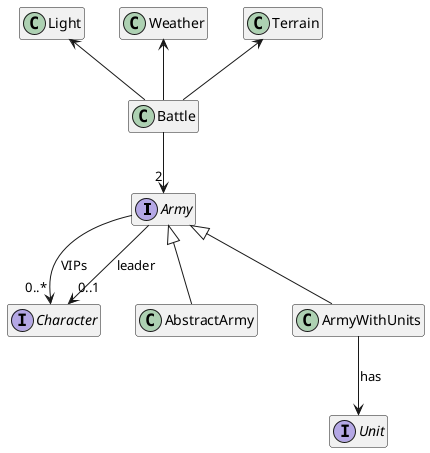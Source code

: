 @startuml
hide members

interface Army
interface Character
interface Unit

Army <|-- AbstractArmy
Army <|-- ArmyWithUnits
Army --> "0..*" Character : VIPs
Army --> "0..1" Character : leader
ArmyWithUnits --> Unit : has

Battle --> "2" Army
Battle -up-> Terrain
Battle -up-> Weather
Battle -up-> Light
@enduml